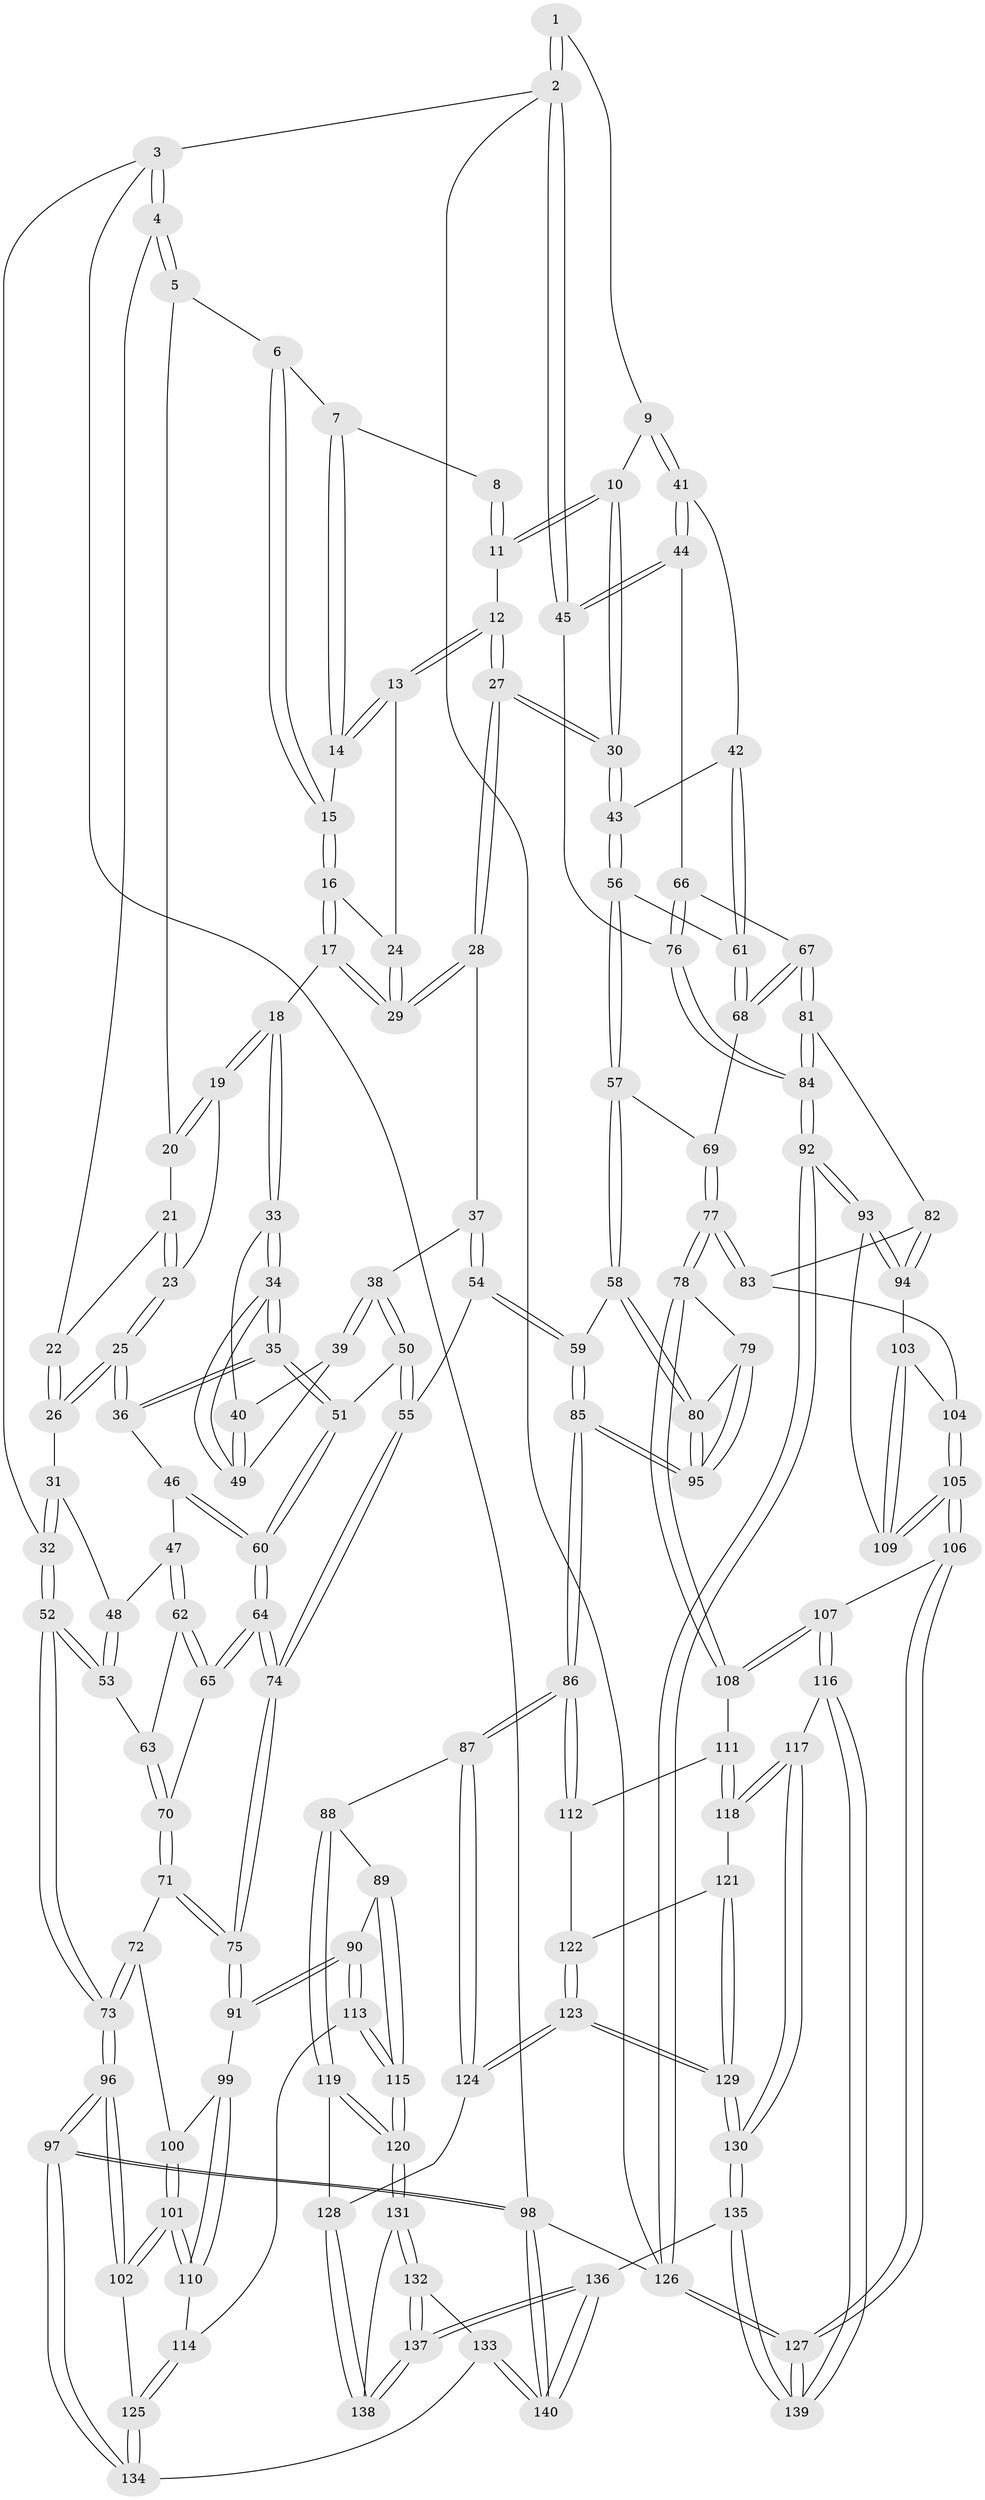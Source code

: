 // coarse degree distribution, {4: 0.3469387755102041, 8: 0.01020408163265306, 5: 0.3469387755102041, 3: 0.04081632653061224, 6: 0.24489795918367346, 2: 0.01020408163265306}
// Generated by graph-tools (version 1.1) at 2025/21/03/04/25 18:21:36]
// undirected, 140 vertices, 347 edges
graph export_dot {
graph [start="1"]
  node [color=gray90,style=filled];
  1 [pos="+0.7808988053458019+0"];
  2 [pos="+1+0"];
  3 [pos="+0+0"];
  4 [pos="+0+0"];
  5 [pos="+0.3073544562894943+0"];
  6 [pos="+0.412082513760829+0"];
  7 [pos="+0.4508297575848611+0"];
  8 [pos="+0.6531385165091287+0"];
  9 [pos="+0.8169772415305704+0.16140978553668878"];
  10 [pos="+0.8020930476558016+0.15805646695063963"];
  11 [pos="+0.6831687685321074+0.08537484670160543"];
  12 [pos="+0.6588879392532876+0.0969878050739305"];
  13 [pos="+0.6036086244310739+0.10261414917587477"];
  14 [pos="+0.5393583279051257+0.058416739391851664"];
  15 [pos="+0.45359225779706774+0.0989007897922876"];
  16 [pos="+0.4397813807573581+0.14592030368338074"];
  17 [pos="+0.4121662827615619+0.1838655039544515"];
  18 [pos="+0.3984070210758591+0.18718128310569132"];
  19 [pos="+0.33333026450576264+0.1689360063666923"];
  20 [pos="+0.3107080805665562+0"];
  21 [pos="+0.22156720966687596+0.09545647584004484"];
  22 [pos="+0.05459605863778997+0"];
  23 [pos="+0.2868076999282826+0.1881375794345748"];
  24 [pos="+0.5869493146052689+0.11520378236050059"];
  25 [pos="+0.23138572332646598+0.2300737365682887"];
  26 [pos="+0.15564885941462756+0.2172033411866076"];
  27 [pos="+0.5840790887873245+0.30269655032465304"];
  28 [pos="+0.5720862592255489+0.30114586963593415"];
  29 [pos="+0.5220929254464949+0.24332077000772"];
  30 [pos="+0.6104311759421958+0.3160589478429994"];
  31 [pos="+0.1458136563731885+0.22460559983732695"];
  32 [pos="+0+0.3215013743416186"];
  33 [pos="+0.3972474929107424+0.23018586139761402"];
  34 [pos="+0.3392096494138045+0.3518603934423254"];
  35 [pos="+0.31953540931226315+0.3696249265326817"];
  36 [pos="+0.2472298744417235+0.3078036091060711"];
  37 [pos="+0.5458195453692344+0.323093373330836"];
  38 [pos="+0.4559947144709064+0.3571756601403768"];
  39 [pos="+0.4380289148282341+0.34059309093095286"];
  40 [pos="+0.41915372928832756+0.30046743663860986"];
  41 [pos="+0.9450354292575863+0.20833226340823852"];
  42 [pos="+0.890276823687161+0.26619481527509253"];
  43 [pos="+0.6231757975661228+0.33267933223614127"];
  44 [pos="+1+0.18247979923757648"];
  45 [pos="+1+0.16856281977497636"];
  46 [pos="+0.1980879407103016+0.37080789832418287"];
  47 [pos="+0.15369702841155303+0.3849548281935091"];
  48 [pos="+0.11202652088750606+0.35236592798894695"];
  49 [pos="+0.3575691350893775+0.34787318065692285"];
  50 [pos="+0.4201553359167163+0.44678699116176035"];
  51 [pos="+0.3305409620589679+0.41734095146566713"];
  52 [pos="+0+0.3294885009922659"];
  53 [pos="+0+0.3859184966418535"];
  54 [pos="+0.49907614097915226+0.5210112762575264"];
  55 [pos="+0.4590590403563913+0.5038496561824447"];
  56 [pos="+0.6322940805987616+0.35034707736678944"];
  57 [pos="+0.6482117717722299+0.4862302948137283"];
  58 [pos="+0.5495800092903182+0.5226669772517893"];
  59 [pos="+0.5055945237934636+0.5261158222045171"];
  60 [pos="+0.2600890809271858+0.48722822648261066"];
  61 [pos="+0.8115398043877404+0.3705783791892074"];
  62 [pos="+0.1469462358537464+0.41505819607502886"];
  63 [pos="+0+0.4081992196546104"];
  64 [pos="+0.23902219475123032+0.5318702546138511"];
  65 [pos="+0.14290581417862666+0.4836854808897477"];
  66 [pos="+0.9091862140528391+0.5013016638686257"];
  67 [pos="+0.870073797327645+0.5254659541894"];
  68 [pos="+0.7927448094961453+0.4434854540814198"];
  69 [pos="+0.6713217906515363+0.4974732992778193"];
  70 [pos="+0.09136349175056907+0.49309457676782154"];
  71 [pos="+0.06438343826366909+0.5621899481793794"];
  72 [pos="+0.015255168840381354+0.6149883735527135"];
  73 [pos="+0+0.6052936699441941"];
  74 [pos="+0.2617635093464029+0.6219436474167978"];
  75 [pos="+0.2615036823626604+0.6236556339303869"];
  76 [pos="+1+0.6909743058756119"];
  77 [pos="+0.7399738514263523+0.6458786938492729"];
  78 [pos="+0.7041230611769448+0.6740272591733746"];
  79 [pos="+0.6404261722731046+0.6571564317670309"];
  80 [pos="+0.6001528578284814+0.6185361645205244"];
  81 [pos="+0.8660553087529348+0.5472488542400178"];
  82 [pos="+0.8603646333649043+0.5572770414604322"];
  83 [pos="+0.7498418484275318+0.6468459310057598"];
  84 [pos="+1+0.7163628910908051"];
  85 [pos="+0.4768801614903042+0.7012736413171936"];
  86 [pos="+0.4672972277050883+0.7196219137584828"];
  87 [pos="+0.4292953542965173+0.7399166327452625"];
  88 [pos="+0.3768943774096498+0.7178190170653814"];
  89 [pos="+0.36009052610127995+0.709158384723313"];
  90 [pos="+0.2617287171869155+0.6424136361952768"];
  91 [pos="+0.26151826823391006+0.6421231846261204"];
  92 [pos="+1+0.7516213121401171"];
  93 [pos="+1+0.7321824437853859"];
  94 [pos="+0.9415185967482352+0.6975405100443586"];
  95 [pos="+0.49071039106561865+0.6963247806019772"];
  96 [pos="+0+0.8955194006793236"];
  97 [pos="+0+1"];
  98 [pos="+0+1"];
  99 [pos="+0.15843027266336368+0.680580172188683"];
  100 [pos="+0.09210741803351262+0.6819147229748405"];
  101 [pos="+0.03832462819460831+0.7931662204889516"];
  102 [pos="+0.00741174936782965+0.8137179820075023"];
  103 [pos="+0.79101009478161+0.6721606046432869"];
  104 [pos="+0.7708276900348449+0.6658405272243162"];
  105 [pos="+0.8204761778787076+0.8272409005998221"];
  106 [pos="+0.8161680228237865+0.8366906593569144"];
  107 [pos="+0.7454572722108599+0.8411385764484405"];
  108 [pos="+0.6730340109708518+0.7430872608222626"];
  109 [pos="+0.8897902870812328+0.7796134094037865"];
  110 [pos="+0.1395041211761584+0.8084750516782302"];
  111 [pos="+0.6512655434112056+0.755699979338941"];
  112 [pos="+0.49246239689167776+0.7313548354671066"];
  113 [pos="+0.2150589571757146+0.8314041132222707"];
  114 [pos="+0.1458897537055751+0.8146739210060979"];
  115 [pos="+0.23880775727555434+0.8732589907219582"];
  116 [pos="+0.7216440376727525+0.8686510825455674"];
  117 [pos="+0.6866602258286096+0.8649640917722354"];
  118 [pos="+0.6224984195416325+0.827377141436231"];
  119 [pos="+0.2763197436487847+0.8663966868837882"];
  120 [pos="+0.24313315613932812+0.8851250412407364"];
  121 [pos="+0.6082150277632791+0.8401838558404549"];
  122 [pos="+0.5438476593011762+0.7953181045690605"];
  123 [pos="+0.548597546106361+0.9087673707500419"];
  124 [pos="+0.4272216933862972+0.7886595022067735"];
  125 [pos="+0.11020131688579522+0.8969879323324002"];
  126 [pos="+1+1"];
  127 [pos="+1+1"];
  128 [pos="+0.4150237818946544+0.8151449650000177"];
  129 [pos="+0.5691439309116275+0.9358533300483287"];
  130 [pos="+0.5700062043180315+0.9420572389375463"];
  131 [pos="+0.2430719604118794+0.8871879000473804"];
  132 [pos="+0.23975958097988162+0.8994102726631549"];
  133 [pos="+0.1858403102815033+0.970917234427519"];
  134 [pos="+0.12329531899129284+0.9339646887986385"];
  135 [pos="+0.5699843674084236+1"];
  136 [pos="+0.5049418198420571+1"];
  137 [pos="+0.41697594693558293+1"];
  138 [pos="+0.4010839552283051+0.8996127359922376"];
  139 [pos="+0.6658604921293168+1"];
  140 [pos="+0.21180560482793395+1"];
  1 -- 2;
  1 -- 2;
  1 -- 9;
  2 -- 3;
  2 -- 45;
  2 -- 45;
  2 -- 126;
  3 -- 4;
  3 -- 4;
  3 -- 32;
  3 -- 98;
  4 -- 5;
  4 -- 5;
  4 -- 22;
  5 -- 6;
  5 -- 20;
  6 -- 7;
  6 -- 15;
  6 -- 15;
  7 -- 8;
  7 -- 14;
  7 -- 14;
  8 -- 11;
  8 -- 11;
  9 -- 10;
  9 -- 41;
  9 -- 41;
  10 -- 11;
  10 -- 11;
  10 -- 30;
  10 -- 30;
  11 -- 12;
  12 -- 13;
  12 -- 13;
  12 -- 27;
  12 -- 27;
  13 -- 14;
  13 -- 14;
  13 -- 24;
  14 -- 15;
  15 -- 16;
  15 -- 16;
  16 -- 17;
  16 -- 17;
  16 -- 24;
  17 -- 18;
  17 -- 29;
  17 -- 29;
  18 -- 19;
  18 -- 19;
  18 -- 33;
  18 -- 33;
  19 -- 20;
  19 -- 20;
  19 -- 23;
  20 -- 21;
  21 -- 22;
  21 -- 23;
  21 -- 23;
  22 -- 26;
  22 -- 26;
  23 -- 25;
  23 -- 25;
  24 -- 29;
  24 -- 29;
  25 -- 26;
  25 -- 26;
  25 -- 36;
  25 -- 36;
  26 -- 31;
  27 -- 28;
  27 -- 28;
  27 -- 30;
  27 -- 30;
  28 -- 29;
  28 -- 29;
  28 -- 37;
  30 -- 43;
  30 -- 43;
  31 -- 32;
  31 -- 32;
  31 -- 48;
  32 -- 52;
  32 -- 52;
  33 -- 34;
  33 -- 34;
  33 -- 40;
  34 -- 35;
  34 -- 35;
  34 -- 49;
  34 -- 49;
  35 -- 36;
  35 -- 36;
  35 -- 51;
  35 -- 51;
  36 -- 46;
  37 -- 38;
  37 -- 54;
  37 -- 54;
  38 -- 39;
  38 -- 39;
  38 -- 50;
  38 -- 50;
  39 -- 40;
  39 -- 49;
  40 -- 49;
  40 -- 49;
  41 -- 42;
  41 -- 44;
  41 -- 44;
  42 -- 43;
  42 -- 61;
  42 -- 61;
  43 -- 56;
  43 -- 56;
  44 -- 45;
  44 -- 45;
  44 -- 66;
  45 -- 76;
  46 -- 47;
  46 -- 60;
  46 -- 60;
  47 -- 48;
  47 -- 62;
  47 -- 62;
  48 -- 53;
  48 -- 53;
  50 -- 51;
  50 -- 55;
  50 -- 55;
  51 -- 60;
  51 -- 60;
  52 -- 53;
  52 -- 53;
  52 -- 73;
  52 -- 73;
  53 -- 63;
  54 -- 55;
  54 -- 59;
  54 -- 59;
  55 -- 74;
  55 -- 74;
  56 -- 57;
  56 -- 57;
  56 -- 61;
  57 -- 58;
  57 -- 58;
  57 -- 69;
  58 -- 59;
  58 -- 80;
  58 -- 80;
  59 -- 85;
  59 -- 85;
  60 -- 64;
  60 -- 64;
  61 -- 68;
  61 -- 68;
  62 -- 63;
  62 -- 65;
  62 -- 65;
  63 -- 70;
  63 -- 70;
  64 -- 65;
  64 -- 65;
  64 -- 74;
  64 -- 74;
  65 -- 70;
  66 -- 67;
  66 -- 76;
  66 -- 76;
  67 -- 68;
  67 -- 68;
  67 -- 81;
  67 -- 81;
  68 -- 69;
  69 -- 77;
  69 -- 77;
  70 -- 71;
  70 -- 71;
  71 -- 72;
  71 -- 75;
  71 -- 75;
  72 -- 73;
  72 -- 73;
  72 -- 100;
  73 -- 96;
  73 -- 96;
  74 -- 75;
  74 -- 75;
  75 -- 91;
  75 -- 91;
  76 -- 84;
  76 -- 84;
  77 -- 78;
  77 -- 78;
  77 -- 83;
  77 -- 83;
  78 -- 79;
  78 -- 108;
  78 -- 108;
  79 -- 80;
  79 -- 95;
  79 -- 95;
  80 -- 95;
  80 -- 95;
  81 -- 82;
  81 -- 84;
  81 -- 84;
  82 -- 83;
  82 -- 94;
  82 -- 94;
  83 -- 104;
  84 -- 92;
  84 -- 92;
  85 -- 86;
  85 -- 86;
  85 -- 95;
  85 -- 95;
  86 -- 87;
  86 -- 87;
  86 -- 112;
  86 -- 112;
  87 -- 88;
  87 -- 124;
  87 -- 124;
  88 -- 89;
  88 -- 119;
  88 -- 119;
  89 -- 90;
  89 -- 115;
  89 -- 115;
  90 -- 91;
  90 -- 91;
  90 -- 113;
  90 -- 113;
  91 -- 99;
  92 -- 93;
  92 -- 93;
  92 -- 126;
  92 -- 126;
  93 -- 94;
  93 -- 94;
  93 -- 109;
  94 -- 103;
  96 -- 97;
  96 -- 97;
  96 -- 102;
  96 -- 102;
  97 -- 98;
  97 -- 98;
  97 -- 134;
  97 -- 134;
  98 -- 140;
  98 -- 140;
  98 -- 126;
  99 -- 100;
  99 -- 110;
  99 -- 110;
  100 -- 101;
  100 -- 101;
  101 -- 102;
  101 -- 102;
  101 -- 110;
  101 -- 110;
  102 -- 125;
  103 -- 104;
  103 -- 109;
  103 -- 109;
  104 -- 105;
  104 -- 105;
  105 -- 106;
  105 -- 106;
  105 -- 109;
  105 -- 109;
  106 -- 107;
  106 -- 127;
  106 -- 127;
  107 -- 108;
  107 -- 108;
  107 -- 116;
  107 -- 116;
  108 -- 111;
  110 -- 114;
  111 -- 112;
  111 -- 118;
  111 -- 118;
  112 -- 122;
  113 -- 114;
  113 -- 115;
  113 -- 115;
  114 -- 125;
  114 -- 125;
  115 -- 120;
  115 -- 120;
  116 -- 117;
  116 -- 139;
  116 -- 139;
  117 -- 118;
  117 -- 118;
  117 -- 130;
  117 -- 130;
  118 -- 121;
  119 -- 120;
  119 -- 120;
  119 -- 128;
  120 -- 131;
  120 -- 131;
  121 -- 122;
  121 -- 129;
  121 -- 129;
  122 -- 123;
  122 -- 123;
  123 -- 124;
  123 -- 124;
  123 -- 129;
  123 -- 129;
  124 -- 128;
  125 -- 134;
  125 -- 134;
  126 -- 127;
  126 -- 127;
  127 -- 139;
  127 -- 139;
  128 -- 138;
  128 -- 138;
  129 -- 130;
  129 -- 130;
  130 -- 135;
  130 -- 135;
  131 -- 132;
  131 -- 132;
  131 -- 138;
  132 -- 133;
  132 -- 137;
  132 -- 137;
  133 -- 134;
  133 -- 140;
  133 -- 140;
  135 -- 136;
  135 -- 139;
  135 -- 139;
  136 -- 137;
  136 -- 137;
  136 -- 140;
  136 -- 140;
  137 -- 138;
  137 -- 138;
}
